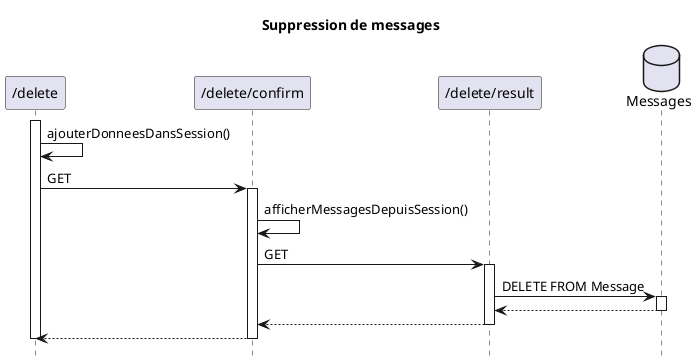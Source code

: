 @startuml

title Suppression de messages
hide footbox

participant "/delete" as delete
participant "/delete/confirm" as delete_confirm
participant "/delete/result" as delete_result
database "Messages" as db

activate delete
    delete -> delete : ajouterDonneesDansSession()
    delete -> delete_confirm++ : GET
        delete_confirm -> delete_confirm : afficherMessagesDepuisSession()
        delete_confirm -> delete_result ++: GET
            delete_result -> db++ : DELETE FROM Message
            return
        return
    return

deactivate delete

@enduml
